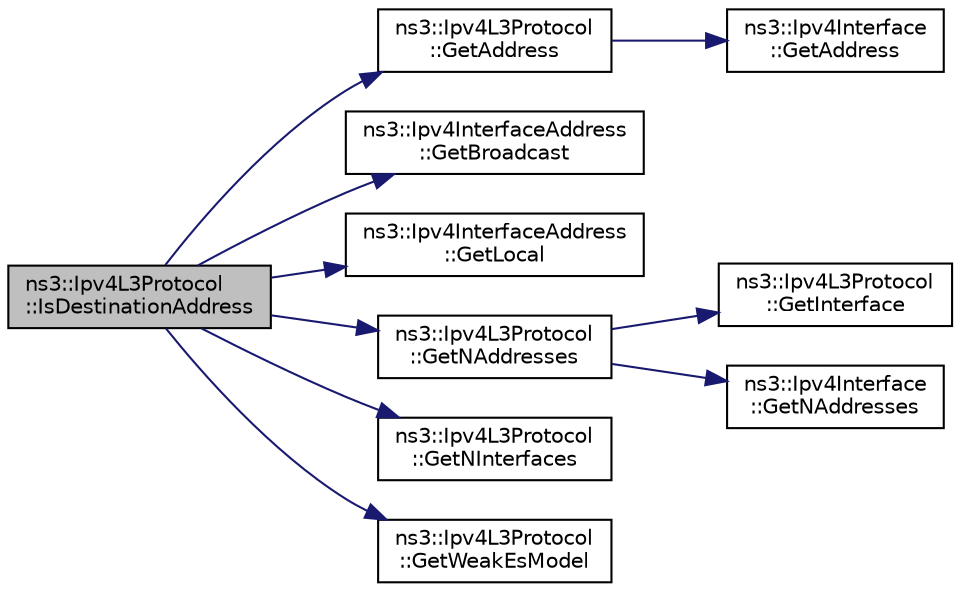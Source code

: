 digraph "ns3::Ipv4L3Protocol::IsDestinationAddress"
{
 // LATEX_PDF_SIZE
  edge [fontname="Helvetica",fontsize="10",labelfontname="Helvetica",labelfontsize="10"];
  node [fontname="Helvetica",fontsize="10",shape=record];
  rankdir="LR";
  Node1 [label="ns3::Ipv4L3Protocol\l::IsDestinationAddress",height=0.2,width=0.4,color="black", fillcolor="grey75", style="filled", fontcolor="black",tooltip="Determine whether address and interface corresponding to received packet can be accepted for local de..."];
  Node1 -> Node2 [color="midnightblue",fontsize="10",style="solid",fontname="Helvetica"];
  Node2 [label="ns3::Ipv4L3Protocol\l::GetAddress",height=0.2,width=0.4,color="black", fillcolor="white", style="filled",URL="$classns3_1_1_ipv4_l3_protocol.html#af5d981c81fd2401be797d98c5d72f59e",tooltip="Because addresses can be removed, the addressIndex is not guaranteed to be static across calls to thi..."];
  Node2 -> Node3 [color="midnightblue",fontsize="10",style="solid",fontname="Helvetica"];
  Node3 [label="ns3::Ipv4Interface\l::GetAddress",height=0.2,width=0.4,color="black", fillcolor="white", style="filled",URL="$classns3_1_1_ipv4_interface.html#a3e76c7d56420bb96121509d880eab3b3",tooltip=" "];
  Node1 -> Node4 [color="midnightblue",fontsize="10",style="solid",fontname="Helvetica"];
  Node4 [label="ns3::Ipv4InterfaceAddress\l::GetBroadcast",height=0.2,width=0.4,color="black", fillcolor="white", style="filled",URL="$classns3_1_1_ipv4_interface_address.html#a0e5cce17152b2da10066c238e2212a3f",tooltip="Get the broadcast address."];
  Node1 -> Node5 [color="midnightblue",fontsize="10",style="solid",fontname="Helvetica"];
  Node5 [label="ns3::Ipv4InterfaceAddress\l::GetLocal",height=0.2,width=0.4,color="black", fillcolor="white", style="filled",URL="$classns3_1_1_ipv4_interface_address.html#a6d04c0c9e2a4ab8a9d73c5edf7a93072",tooltip="Get the local address."];
  Node1 -> Node6 [color="midnightblue",fontsize="10",style="solid",fontname="Helvetica"];
  Node6 [label="ns3::Ipv4L3Protocol\l::GetNAddresses",height=0.2,width=0.4,color="black", fillcolor="white", style="filled",URL="$classns3_1_1_ipv4_l3_protocol.html#a41e791da23ac8f30998fe1b9974e93fa",tooltip=" "];
  Node6 -> Node7 [color="midnightblue",fontsize="10",style="solid",fontname="Helvetica"];
  Node7 [label="ns3::Ipv4L3Protocol\l::GetInterface",height=0.2,width=0.4,color="black", fillcolor="white", style="filled",URL="$classns3_1_1_ipv4_l3_protocol.html#adf569cb8d83a6d3a23dcd149743d7731",tooltip="Get an interface."];
  Node6 -> Node8 [color="midnightblue",fontsize="10",style="solid",fontname="Helvetica"];
  Node8 [label="ns3::Ipv4Interface\l::GetNAddresses",height=0.2,width=0.4,color="black", fillcolor="white", style="filled",URL="$classns3_1_1_ipv4_interface.html#a49f95ea340a9164418a38cac3b3173c5",tooltip=" "];
  Node1 -> Node9 [color="midnightblue",fontsize="10",style="solid",fontname="Helvetica"];
  Node9 [label="ns3::Ipv4L3Protocol\l::GetNInterfaces",height=0.2,width=0.4,color="black", fillcolor="white", style="filled",URL="$classns3_1_1_ipv4_l3_protocol.html#aef3df0122b33cd4385275452d68f79e1",tooltip=" "];
  Node1 -> Node10 [color="midnightblue",fontsize="10",style="solid",fontname="Helvetica"];
  Node10 [label="ns3::Ipv4L3Protocol\l::GetWeakEsModel",height=0.2,width=0.4,color="black", fillcolor="white", style="filled",URL="$classns3_1_1_ipv4_l3_protocol.html#af30f88fecff15d325f80ca618bdaa0de",tooltip="Get the Weak Es Model status."];
}
